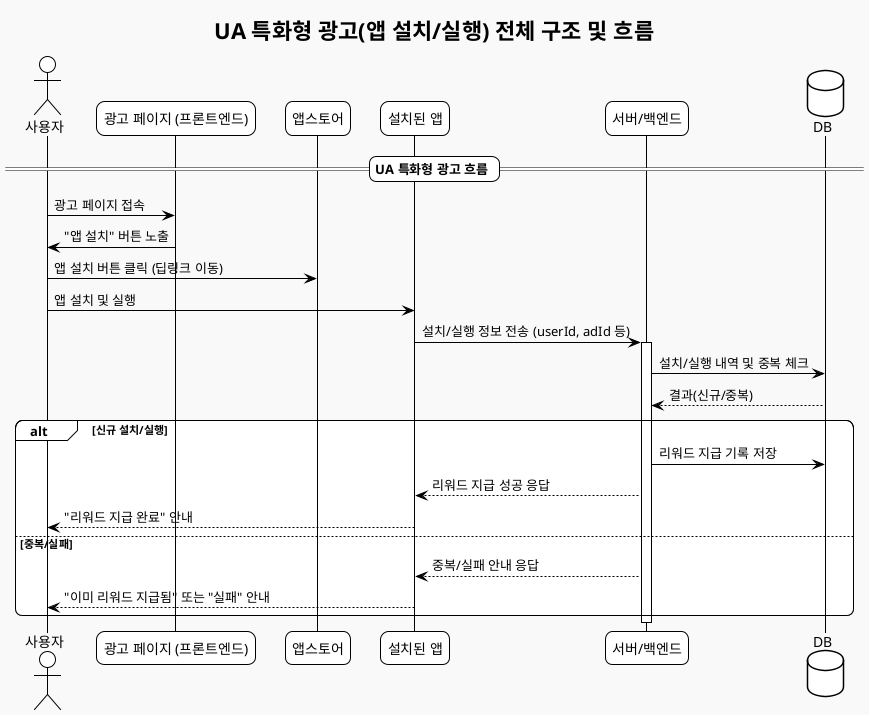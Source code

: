 @startuml
!theme plain
skinparam componentStyle uml2
skinparam shadowing false
skinparam roundcorner 15
skinparam monochrome true
skinparam backgroundColor #F9F9F9
skinparam ArrowColor Black
skinparam ArrowFontColor Black
skinparam defaultFontName "Nanum Gothic"

title UA 특화형 광고(앱 설치/실행) 전체 구조 및 흐름

actor User as "사용자"
participant "광고 페이지 (프론트엔드)" as AdPage
participant "앱스토어" as AppStore
participant "설치된 앱" as InstalledApp
participant "서버/백엔드" as Server
database "DB" as DB

== UA 특화형 광고 흐름 ==

User -> AdPage : 광고 페이지 접속
AdPage -> User : "앱 설치" 버튼 노출
User -> AppStore : 앱 설치 버튼 클릭 (딥링크 이동)
User -> InstalledApp : 앱 설치 및 실행
InstalledApp -> Server : 설치/실행 정보 전송 (userId, adId 등)
activate Server
Server -> DB : 설치/실행 내역 및 중복 체크
DB --> Server : 결과(신규/중복)
alt 신규 설치/실행
    Server -> DB : 리워드 지급 기록 저장
    Server --> InstalledApp : 리워드 지급 성공 응답
    InstalledApp --> User : "리워드 지급 완료" 안내
else 중복/실패
    Server --> InstalledApp : 중복/실패 안내 응답
    InstalledApp --> User : "이미 리워드 지급됨" 또는 "실패" 안내
end
deactivate Server

@enduml

